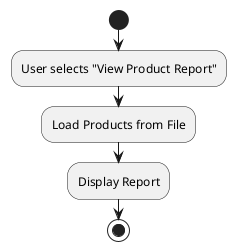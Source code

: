 	@startuml
start
:User selects "View Product Report";
:Load Products from File;
:Display Report;
stop
@enduml
